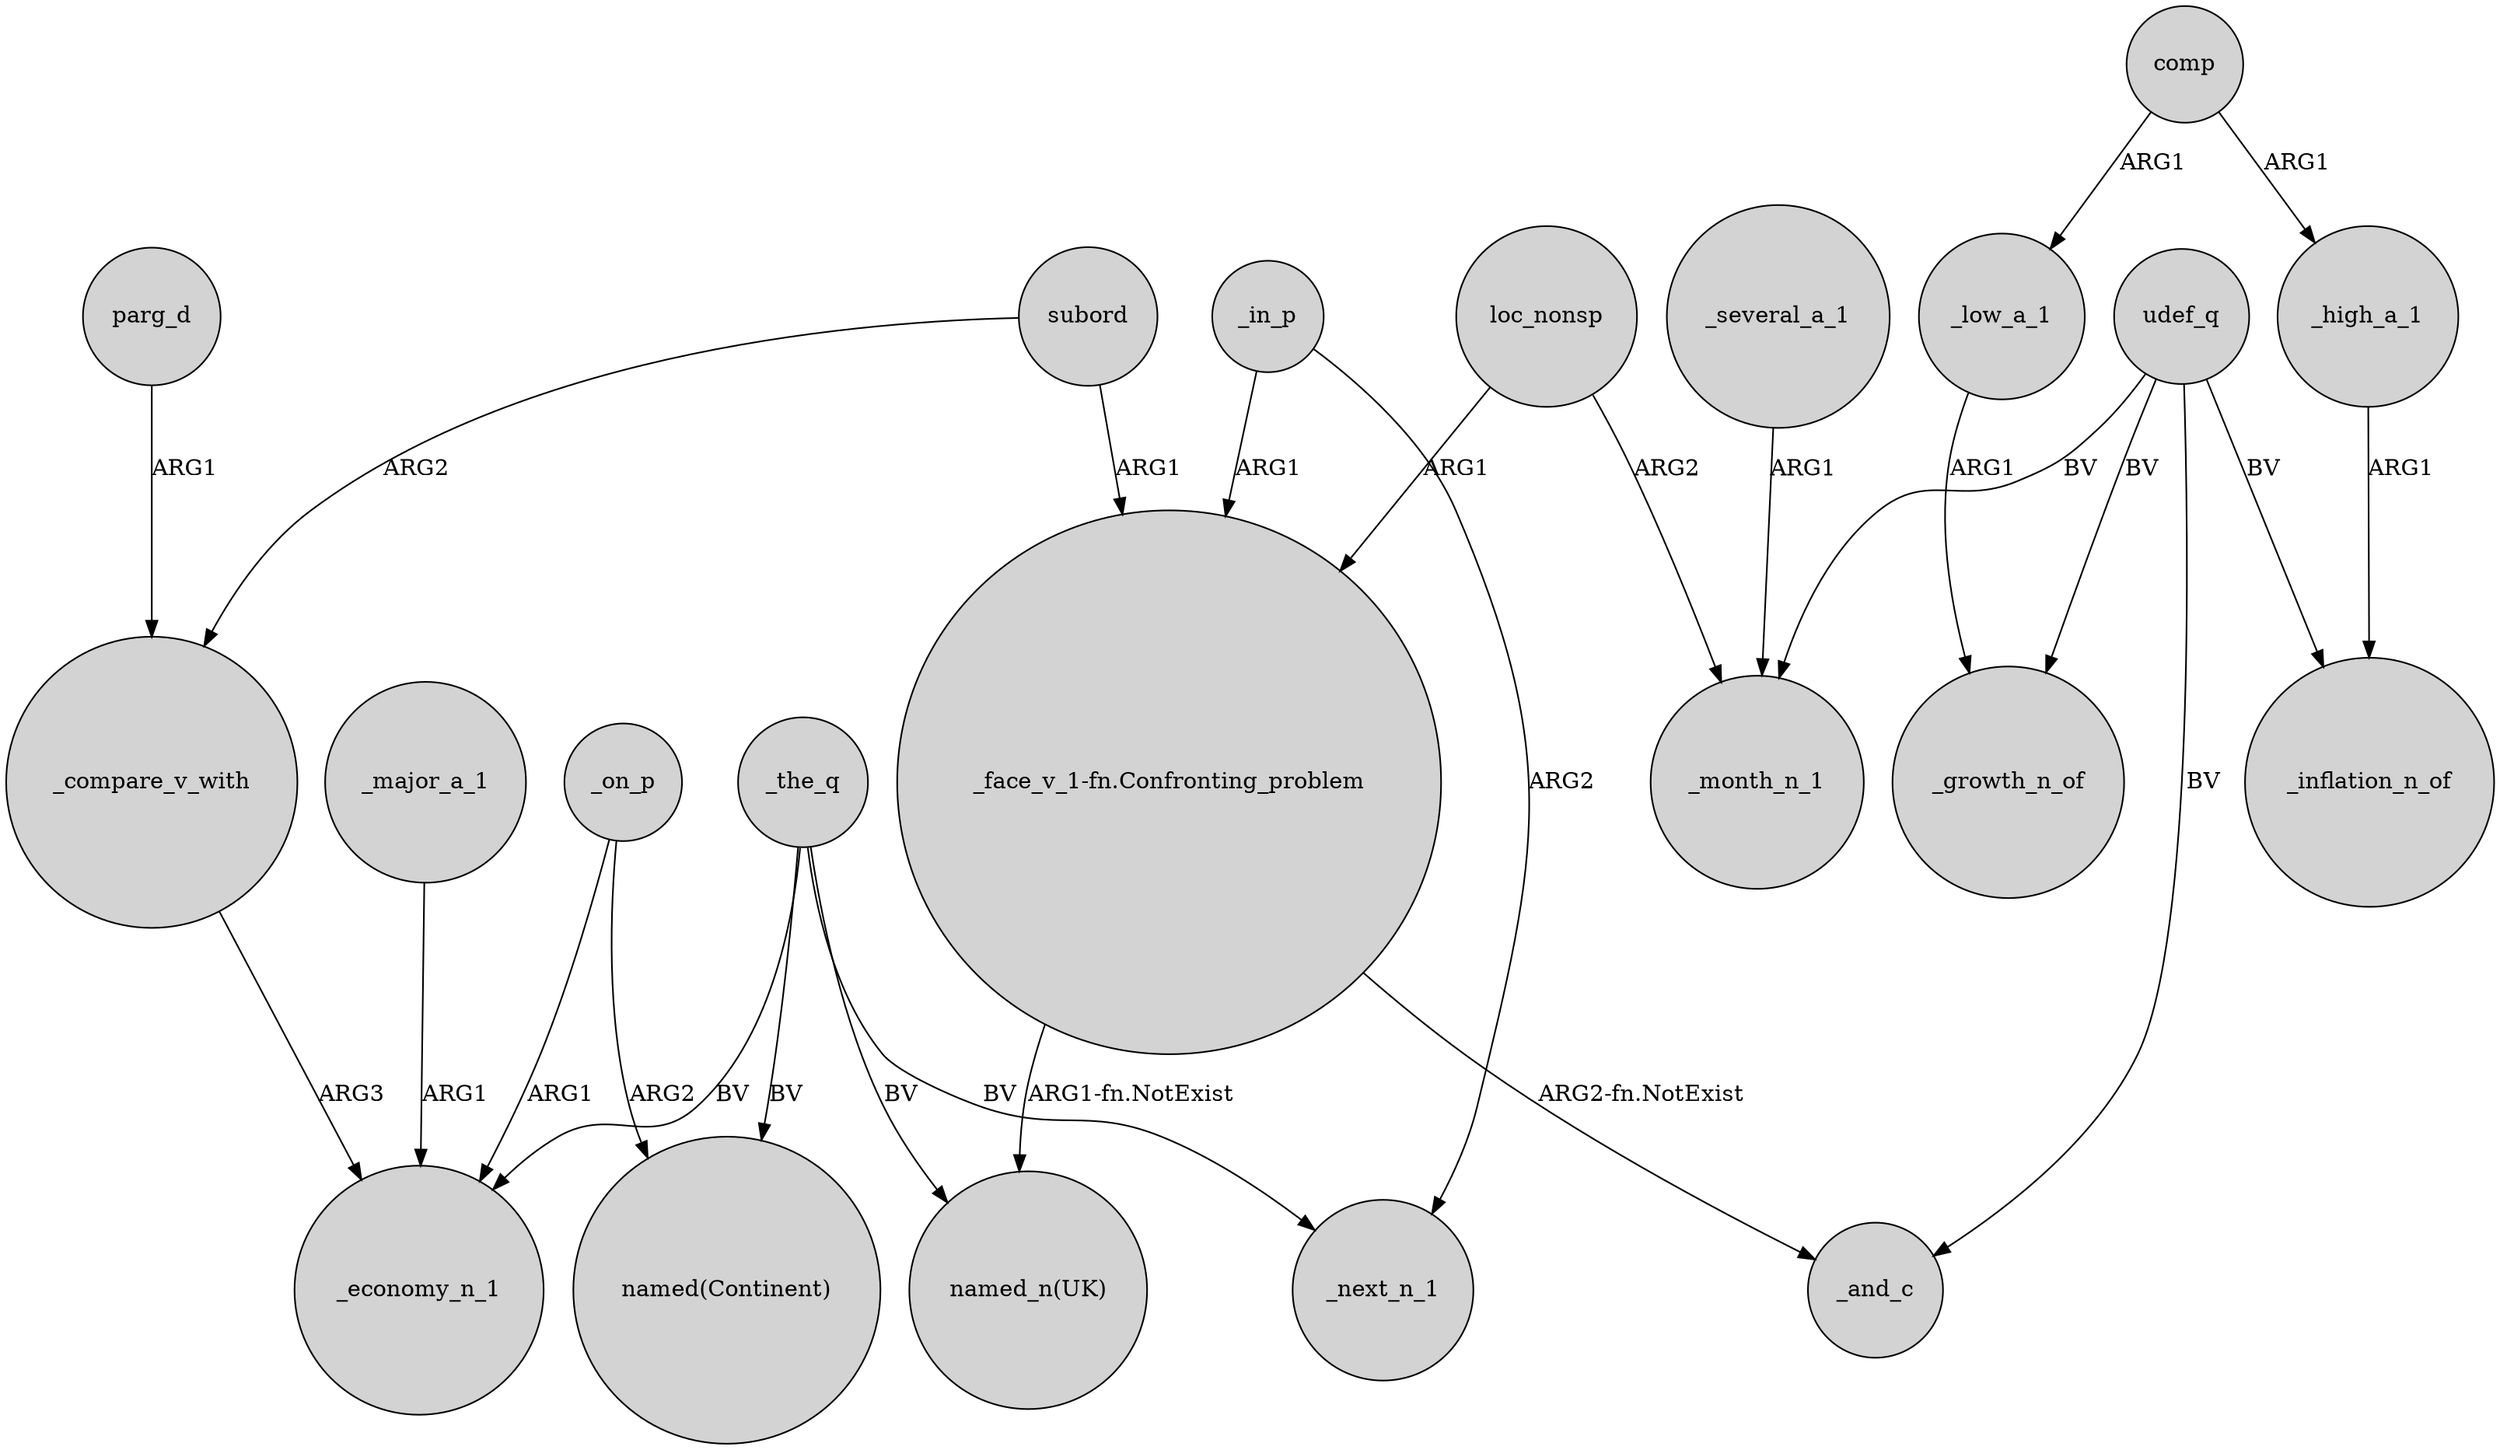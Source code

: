 digraph {
	node [shape=circle style=filled]
	_major_a_1 -> _economy_n_1 [label=ARG1]
	udef_q -> _inflation_n_of [label=BV]
	"_face_v_1-fn.Confronting_problem" -> _and_c [label="ARG2-fn.NotExist"]
	"_face_v_1-fn.Confronting_problem" -> "named_n(UK)" [label="ARG1-fn.NotExist"]
	_the_q -> _economy_n_1 [label=BV]
	parg_d -> _compare_v_with [label=ARG1]
	comp -> _high_a_1 [label=ARG1]
	_compare_v_with -> _economy_n_1 [label=ARG3]
	udef_q -> _month_n_1 [label=BV]
	_several_a_1 -> _month_n_1 [label=ARG1]
	_the_q -> "named_n(UK)" [label=BV]
	loc_nonsp -> "_face_v_1-fn.Confronting_problem" [label=ARG1]
	_in_p -> _next_n_1 [label=ARG2]
	subord -> "_face_v_1-fn.Confronting_problem" [label=ARG1]
	_the_q -> _next_n_1 [label=BV]
	subord -> _compare_v_with [label=ARG2]
	_on_p -> "named(Continent)" [label=ARG2]
	_the_q -> "named(Continent)" [label=BV]
	_in_p -> "_face_v_1-fn.Confronting_problem" [label=ARG1]
	_high_a_1 -> _inflation_n_of [label=ARG1]
	_low_a_1 -> _growth_n_of [label=ARG1]
	loc_nonsp -> _month_n_1 [label=ARG2]
	udef_q -> _and_c [label=BV]
	udef_q -> _growth_n_of [label=BV]
	_on_p -> _economy_n_1 [label=ARG1]
	comp -> _low_a_1 [label=ARG1]
}
